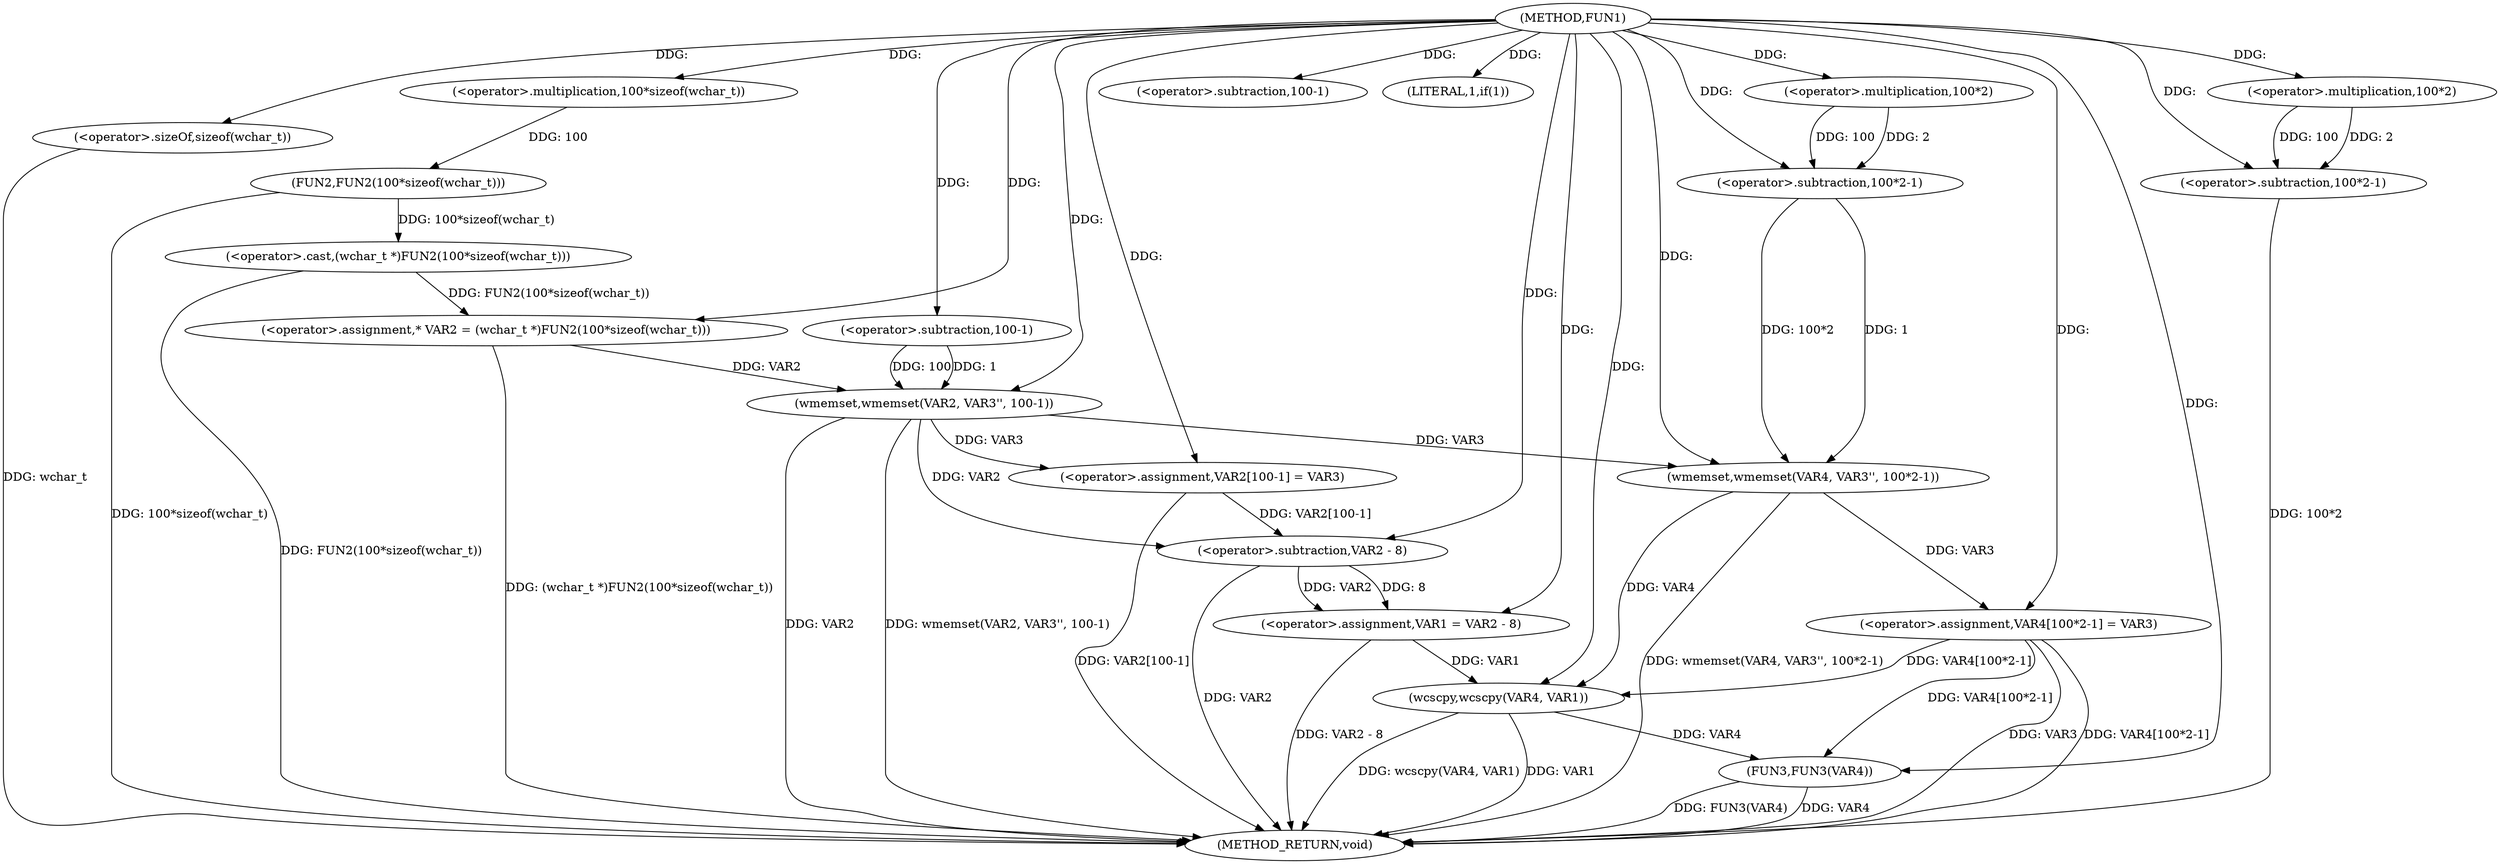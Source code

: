 digraph FUN1 {  
"1000100" [label = "(METHOD,FUN1)" ]
"1000158" [label = "(METHOD_RETURN,void)" ]
"1000104" [label = "(<operator>.assignment,* VAR2 = (wchar_t *)FUN2(100*sizeof(wchar_t)))" ]
"1000106" [label = "(<operator>.cast,(wchar_t *)FUN2(100*sizeof(wchar_t)))" ]
"1000108" [label = "(FUN2,FUN2(100*sizeof(wchar_t)))" ]
"1000109" [label = "(<operator>.multiplication,100*sizeof(wchar_t))" ]
"1000111" [label = "(<operator>.sizeOf,sizeof(wchar_t))" ]
"1000113" [label = "(wmemset,wmemset(VAR2, VAR3'', 100-1))" ]
"1000116" [label = "(<operator>.subtraction,100-1)" ]
"1000119" [label = "(<operator>.assignment,VAR2[100-1] = VAR3)" ]
"1000122" [label = "(<operator>.subtraction,100-1)" ]
"1000127" [label = "(LITERAL,1,if(1))" ]
"1000129" [label = "(<operator>.assignment,VAR1 = VAR2 - 8)" ]
"1000131" [label = "(<operator>.subtraction,VAR2 - 8)" ]
"1000136" [label = "(wmemset,wmemset(VAR4, VAR3'', 100*2-1))" ]
"1000139" [label = "(<operator>.subtraction,100*2-1)" ]
"1000140" [label = "(<operator>.multiplication,100*2)" ]
"1000144" [label = "(<operator>.assignment,VAR4[100*2-1] = VAR3)" ]
"1000147" [label = "(<operator>.subtraction,100*2-1)" ]
"1000148" [label = "(<operator>.multiplication,100*2)" ]
"1000153" [label = "(wcscpy,wcscpy(VAR4, VAR1))" ]
"1000156" [label = "(FUN3,FUN3(VAR4))" ]
  "1000106" -> "1000158"  [ label = "DDG: FUN2(100*sizeof(wchar_t))"] 
  "1000156" -> "1000158"  [ label = "DDG: VAR4"] 
  "1000113" -> "1000158"  [ label = "DDG: VAR2"] 
  "1000131" -> "1000158"  [ label = "DDG: VAR2"] 
  "1000144" -> "1000158"  [ label = "DDG: VAR3"] 
  "1000147" -> "1000158"  [ label = "DDG: 100*2"] 
  "1000153" -> "1000158"  [ label = "DDG: wcscpy(VAR4, VAR1)"] 
  "1000111" -> "1000158"  [ label = "DDG: wchar_t"] 
  "1000156" -> "1000158"  [ label = "DDG: FUN3(VAR4)"] 
  "1000129" -> "1000158"  [ label = "DDG: VAR2 - 8"] 
  "1000153" -> "1000158"  [ label = "DDG: VAR1"] 
  "1000113" -> "1000158"  [ label = "DDG: wmemset(VAR2, VAR3'', 100-1)"] 
  "1000119" -> "1000158"  [ label = "DDG: VAR2[100-1]"] 
  "1000136" -> "1000158"  [ label = "DDG: wmemset(VAR4, VAR3'', 100*2-1)"] 
  "1000144" -> "1000158"  [ label = "DDG: VAR4[100*2-1]"] 
  "1000104" -> "1000158"  [ label = "DDG: (wchar_t *)FUN2(100*sizeof(wchar_t))"] 
  "1000108" -> "1000158"  [ label = "DDG: 100*sizeof(wchar_t)"] 
  "1000106" -> "1000104"  [ label = "DDG: FUN2(100*sizeof(wchar_t))"] 
  "1000100" -> "1000104"  [ label = "DDG: "] 
  "1000108" -> "1000106"  [ label = "DDG: 100*sizeof(wchar_t)"] 
  "1000109" -> "1000108"  [ label = "DDG: 100"] 
  "1000100" -> "1000109"  [ label = "DDG: "] 
  "1000100" -> "1000111"  [ label = "DDG: "] 
  "1000104" -> "1000113"  [ label = "DDG: VAR2"] 
  "1000100" -> "1000113"  [ label = "DDG: "] 
  "1000116" -> "1000113"  [ label = "DDG: 100"] 
  "1000116" -> "1000113"  [ label = "DDG: 1"] 
  "1000100" -> "1000116"  [ label = "DDG: "] 
  "1000113" -> "1000119"  [ label = "DDG: VAR3"] 
  "1000100" -> "1000119"  [ label = "DDG: "] 
  "1000100" -> "1000122"  [ label = "DDG: "] 
  "1000100" -> "1000127"  [ label = "DDG: "] 
  "1000131" -> "1000129"  [ label = "DDG: VAR2"] 
  "1000131" -> "1000129"  [ label = "DDG: 8"] 
  "1000100" -> "1000129"  [ label = "DDG: "] 
  "1000113" -> "1000131"  [ label = "DDG: VAR2"] 
  "1000119" -> "1000131"  [ label = "DDG: VAR2[100-1]"] 
  "1000100" -> "1000131"  [ label = "DDG: "] 
  "1000100" -> "1000136"  [ label = "DDG: "] 
  "1000113" -> "1000136"  [ label = "DDG: VAR3"] 
  "1000139" -> "1000136"  [ label = "DDG: 100*2"] 
  "1000139" -> "1000136"  [ label = "DDG: 1"] 
  "1000140" -> "1000139"  [ label = "DDG: 100"] 
  "1000140" -> "1000139"  [ label = "DDG: 2"] 
  "1000100" -> "1000140"  [ label = "DDG: "] 
  "1000100" -> "1000139"  [ label = "DDG: "] 
  "1000136" -> "1000144"  [ label = "DDG: VAR3"] 
  "1000100" -> "1000144"  [ label = "DDG: "] 
  "1000148" -> "1000147"  [ label = "DDG: 100"] 
  "1000148" -> "1000147"  [ label = "DDG: 2"] 
  "1000100" -> "1000148"  [ label = "DDG: "] 
  "1000100" -> "1000147"  [ label = "DDG: "] 
  "1000144" -> "1000153"  [ label = "DDG: VAR4[100*2-1]"] 
  "1000136" -> "1000153"  [ label = "DDG: VAR4"] 
  "1000100" -> "1000153"  [ label = "DDG: "] 
  "1000129" -> "1000153"  [ label = "DDG: VAR1"] 
  "1000153" -> "1000156"  [ label = "DDG: VAR4"] 
  "1000144" -> "1000156"  [ label = "DDG: VAR4[100*2-1]"] 
  "1000100" -> "1000156"  [ label = "DDG: "] 
}
